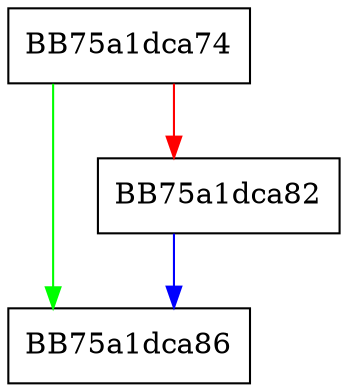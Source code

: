digraph GetGlobalCtx {
  node [shape="box"];
  graph [splines=ortho];
  BB75a1dca74 -> BB75a1dca86 [color="green"];
  BB75a1dca74 -> BB75a1dca82 [color="red"];
  BB75a1dca82 -> BB75a1dca86 [color="blue"];
}